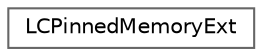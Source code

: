 digraph "类继承关系图"
{
 // LATEX_PDF_SIZE
  bgcolor="transparent";
  edge [fontname=Helvetica,fontsize=10,labelfontname=Helvetica,labelfontsize=10];
  node [fontname=Helvetica,fontsize=10,shape=box,height=0.2,width=0.4];
  rankdir="LR";
  Node0 [id="Node000000",label="LCPinnedMemoryExt",height=0.2,width=0.4,color="grey40", fillcolor="white", style="filled",URL="$struct_l_c_pinned_memory_ext.html",tooltip=" "];
}
